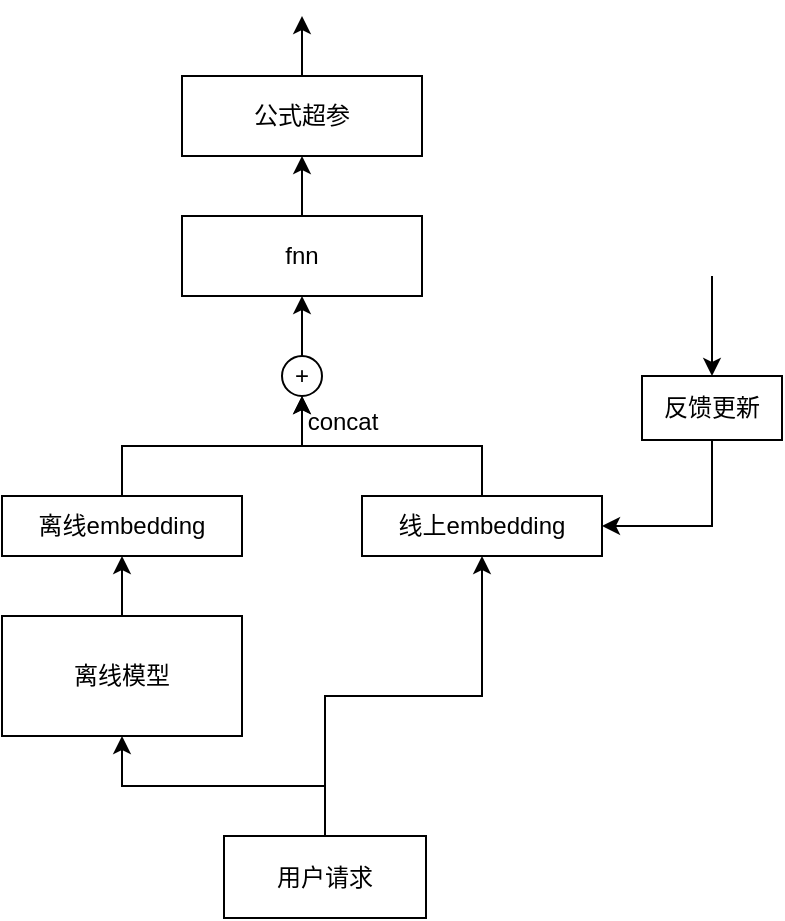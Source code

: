 <mxfile version="21.3.2" type="github">
  <diagram name="第 1 页" id="KHBCPCB4xP20FW_kZVGZ">
    <mxGraphModel dx="1005" dy="647" grid="0" gridSize="10" guides="1" tooltips="1" connect="1" arrows="1" fold="1" page="1" pageScale="1" pageWidth="827" pageHeight="1169" math="0" shadow="0">
      <root>
        <mxCell id="0" />
        <mxCell id="1" parent="0" />
        <mxCell id="m37PcuWIk3j7SGrPWQn9-7" value="" style="edgeStyle=orthogonalEdgeStyle;rounded=0;orthogonalLoop=1;jettySize=auto;html=1;" edge="1" parent="1" source="m37PcuWIk3j7SGrPWQn9-1" target="m37PcuWIk3j7SGrPWQn9-6">
          <mxGeometry relative="1" as="geometry" />
        </mxCell>
        <mxCell id="m37PcuWIk3j7SGrPWQn9-1" value="离线模型" style="rounded=0;whiteSpace=wrap;html=1;" vertex="1" parent="1">
          <mxGeometry x="190" y="380" width="120" height="60" as="geometry" />
        </mxCell>
        <mxCell id="m37PcuWIk3j7SGrPWQn9-12" style="edgeStyle=orthogonalEdgeStyle;rounded=0;orthogonalLoop=1;jettySize=auto;html=1;exitX=0.5;exitY=0;exitDx=0;exitDy=0;" edge="1" parent="1" source="m37PcuWIk3j7SGrPWQn9-2" target="m37PcuWIk3j7SGrPWQn9-10">
          <mxGeometry relative="1" as="geometry" />
        </mxCell>
        <mxCell id="m37PcuWIk3j7SGrPWQn9-2" value="线上embedding" style="rounded=0;whiteSpace=wrap;html=1;" vertex="1" parent="1">
          <mxGeometry x="370" y="320" width="120" height="30" as="geometry" />
        </mxCell>
        <mxCell id="m37PcuWIk3j7SGrPWQn9-4" style="edgeStyle=orthogonalEdgeStyle;rounded=0;orthogonalLoop=1;jettySize=auto;html=1;entryX=0.5;entryY=1;entryDx=0;entryDy=0;" edge="1" parent="1" source="m37PcuWIk3j7SGrPWQn9-3" target="m37PcuWIk3j7SGrPWQn9-1">
          <mxGeometry relative="1" as="geometry" />
        </mxCell>
        <mxCell id="m37PcuWIk3j7SGrPWQn9-5" style="edgeStyle=orthogonalEdgeStyle;rounded=0;orthogonalLoop=1;jettySize=auto;html=1;entryX=0.5;entryY=1;entryDx=0;entryDy=0;" edge="1" parent="1" source="m37PcuWIk3j7SGrPWQn9-3" target="m37PcuWIk3j7SGrPWQn9-2">
          <mxGeometry relative="1" as="geometry" />
        </mxCell>
        <mxCell id="m37PcuWIk3j7SGrPWQn9-3" value="用户请求" style="rounded=0;whiteSpace=wrap;html=1;" vertex="1" parent="1">
          <mxGeometry x="301" y="490" width="101" height="41" as="geometry" />
        </mxCell>
        <mxCell id="m37PcuWIk3j7SGrPWQn9-9" value="" style="edgeStyle=orthogonalEdgeStyle;rounded=0;orthogonalLoop=1;jettySize=auto;html=1;entryX=0.5;entryY=1;entryDx=0;entryDy=0;exitX=0.5;exitY=0;exitDx=0;exitDy=0;" edge="1" parent="1" source="m37PcuWIk3j7SGrPWQn9-6" target="m37PcuWIk3j7SGrPWQn9-10">
          <mxGeometry relative="1" as="geometry">
            <mxPoint x="330" y="210" as="targetPoint" />
          </mxGeometry>
        </mxCell>
        <mxCell id="m37PcuWIk3j7SGrPWQn9-6" value="离线embedding" style="whiteSpace=wrap;html=1;rounded=0;" vertex="1" parent="1">
          <mxGeometry x="190" y="320" width="120" height="30" as="geometry" />
        </mxCell>
        <mxCell id="m37PcuWIk3j7SGrPWQn9-15" value="" style="edgeStyle=orthogonalEdgeStyle;rounded=0;orthogonalLoop=1;jettySize=auto;html=1;" edge="1" parent="1" source="m37PcuWIk3j7SGrPWQn9-10" target="m37PcuWIk3j7SGrPWQn9-14">
          <mxGeometry relative="1" as="geometry" />
        </mxCell>
        <mxCell id="m37PcuWIk3j7SGrPWQn9-10" value="+" style="ellipse;whiteSpace=wrap;html=1;aspect=fixed;" vertex="1" parent="1">
          <mxGeometry x="330" y="250" width="20" height="20" as="geometry" />
        </mxCell>
        <mxCell id="m37PcuWIk3j7SGrPWQn9-13" value="concat" style="text;html=1;align=center;verticalAlign=middle;resizable=0;points=[];autosize=1;strokeColor=none;fillColor=none;" vertex="1" parent="1">
          <mxGeometry x="330" y="268" width="60" height="30" as="geometry" />
        </mxCell>
        <mxCell id="m37PcuWIk3j7SGrPWQn9-17" value="" style="edgeStyle=orthogonalEdgeStyle;rounded=0;orthogonalLoop=1;jettySize=auto;html=1;" edge="1" parent="1" source="m37PcuWIk3j7SGrPWQn9-14" target="m37PcuWIk3j7SGrPWQn9-16">
          <mxGeometry relative="1" as="geometry" />
        </mxCell>
        <mxCell id="m37PcuWIk3j7SGrPWQn9-14" value="fnn" style="whiteSpace=wrap;html=1;" vertex="1" parent="1">
          <mxGeometry x="280" y="180" width="120" height="40" as="geometry" />
        </mxCell>
        <mxCell id="m37PcuWIk3j7SGrPWQn9-20" value="" style="edgeStyle=orthogonalEdgeStyle;rounded=0;orthogonalLoop=1;jettySize=auto;html=1;" edge="1" parent="1" source="m37PcuWIk3j7SGrPWQn9-16">
          <mxGeometry relative="1" as="geometry">
            <mxPoint x="340" y="80" as="targetPoint" />
          </mxGeometry>
        </mxCell>
        <mxCell id="m37PcuWIk3j7SGrPWQn9-16" value="公式超参" style="whiteSpace=wrap;html=1;" vertex="1" parent="1">
          <mxGeometry x="280" y="110" width="120" height="40" as="geometry" />
        </mxCell>
        <mxCell id="m37PcuWIk3j7SGrPWQn9-23" style="edgeStyle=orthogonalEdgeStyle;rounded=0;orthogonalLoop=1;jettySize=auto;html=1;exitX=0.5;exitY=1;exitDx=0;exitDy=0;entryX=1;entryY=0.5;entryDx=0;entryDy=0;" edge="1" parent="1" source="m37PcuWIk3j7SGrPWQn9-22" target="m37PcuWIk3j7SGrPWQn9-2">
          <mxGeometry relative="1" as="geometry" />
        </mxCell>
        <mxCell id="m37PcuWIk3j7SGrPWQn9-22" value="反馈更新" style="rounded=0;whiteSpace=wrap;html=1;" vertex="1" parent="1">
          <mxGeometry x="510" y="260" width="70" height="32" as="geometry" />
        </mxCell>
        <mxCell id="m37PcuWIk3j7SGrPWQn9-24" value="" style="endArrow=classic;html=1;rounded=0;entryX=0.5;entryY=0;entryDx=0;entryDy=0;" edge="1" parent="1" target="m37PcuWIk3j7SGrPWQn9-22">
          <mxGeometry width="50" height="50" relative="1" as="geometry">
            <mxPoint x="545" y="210" as="sourcePoint" />
            <mxPoint x="560" y="150" as="targetPoint" />
          </mxGeometry>
        </mxCell>
      </root>
    </mxGraphModel>
  </diagram>
</mxfile>
